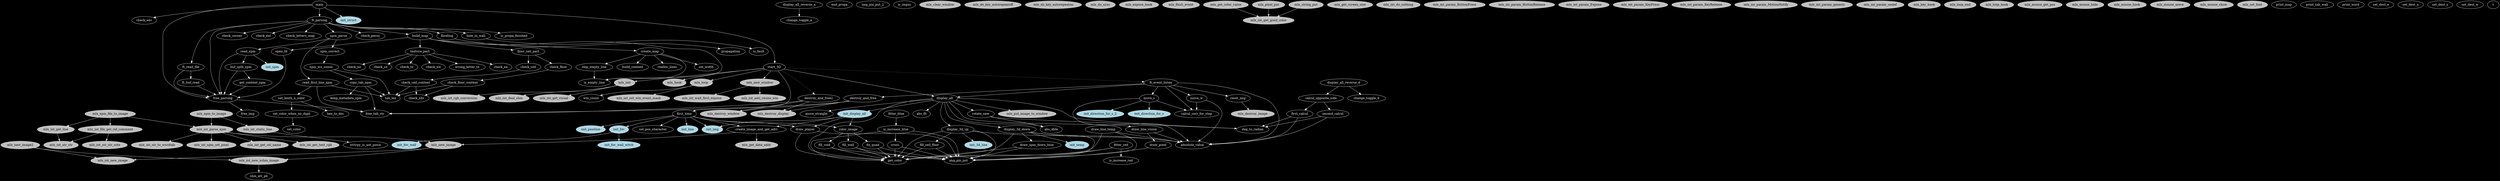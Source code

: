 digraph callgraph {
	graph [bgcolor=black fontcolor=white];
	node [bgcolor=black fontcolor=white color=white];
	edge [color=white];
	"abs_dble" [];
	"abs_flt" [];
	"absolute_value" [];
	"buf_split_xpm" [];
	"build_content" [];
	"build_map" [];
	"calcul_corr_for_step" [];
	"calcul_opposite_side" [];
	"change_toggle_a" [];
	"change_toggle_d" [];
	"check_ceil" [];
	"check_ceil_content" [];
	"check_corner" [];
	"check_ea" [];
	"check_env" [];
	"check_ext" [];
	"check_floor" [];
	"check_floor_content" [];
	"check_letters_map" [];
	"check_nbr" [];
	"check_no" [];
	"check_perso" [];
	"check_so" [];
	"check_tx" [];
	"check_we" [];
	"color_image" [];
	"copy_tab_xpm" [];
	"create_image_and_get_adrr" [];
	"create_map" [];
	"cross" [];
	"deg_to_radian" [];
	"destroy_and_free" [];
	"destroy_and_free2" [];
	"display_3d_down" [];
	"display_3d_up" [];
	"display_all" [];
	"display_all_reverse_a" [];
	"display_all_reverse_d" [];
	"do_quad" [];
	"draw_line_temp" [];
	"draw_line_vision" [];
	"draw_pixel" [];
	"draw_player" [];
	"draw_xpm_down_blue" [];
	"end_propa" [];
	"fill_ceil_floor" [];
	"fill_void" [];
	"fill_wall" [];
	"first_calcul" [];
	"first_time" [];
	"fitter_blue" [];
	"fitter_red" [];
	"flooding" [];
	"floor_ceil_part" [];
	"free_img" [];
	"free_parsing" [];
	"free_tab_str" [];
	"ft_buf_read" [];
	"ft_event_listen" [];
	"ft_parsing" [];
	"ft_read_file" [];
	"get_color" [];
	"get_content_xpm" [];
	"hex_to_dec" [];
	"hole_in_wall" [];
	"img_pix_put" [];
	"img_pix_put_2" [];
	"init_3d_line" [ style=filled fontcolor=black fillcolor=lightblue];
	"init_direction_for_s" [ style=filled fontcolor=black fillcolor=lightblue];
	"init_direction_for_s_2" [ style=filled fontcolor=black fillcolor=lightblue];
	"init_display_all" [ style=filled fontcolor=black fillcolor=lightblue];
	"init_fov" [ style=filled fontcolor=black fillcolor=lightblue];
	"init_fov_wall" [ style=filled fontcolor=black fillcolor=lightblue];
	"init_fov_wall_witch" [ style=filled fontcolor=black fillcolor=lightblue];
	"init_img" [ style=filled fontcolor=black fillcolor=lightblue];
	"init_line" [ style=filled fontcolor=black fillcolor=lightblue];
	"init_position" [ style=filled fontcolor=black fillcolor=lightblue];
	"init_struct" [ style=filled fontcolor=black fillcolor=lightblue];
	"init_temp" [ style=filled fontcolor=black fillcolor=lightblue];
	"init_xpm" [ style=filled fontcolor=black fillcolor=lightblue];
	"is_empty_line" [];
	"is_fault" [];
	"is_impur" [];
	"is_increase_blue" [];
	"is_increase_red" [];
	"is_propa_finished" [];
	"keep_metadata_xpm" [];
	"main" [];
	"mlx_clear_window" [ style=filled fontcolor=black fillcolor=gray];
	"mlx_destroy_display" [ style=filled fontcolor=black fillcolor=gray];
	"mlx_destroy_image" [ style=filled fontcolor=black fillcolor=gray];
	"mlx_destroy_window" [ style=filled fontcolor=black fillcolor=gray];
	"mlx_do_key_autorepeatoff" [ style=filled fontcolor=black fillcolor=gray];
	"mlx_do_key_autorepeaton" [ style=filled fontcolor=black fillcolor=gray];
	"mlx_do_sync" [ style=filled fontcolor=black fillcolor=gray];
	"mlx_expose_hook" [ style=filled fontcolor=black fillcolor=gray];
	"mlx_flush_event" [ style=filled fontcolor=black fillcolor=gray];
	"mlx_get_color_value" [ style=filled fontcolor=black fillcolor=gray];
	"mlx_get_data_addr" [ style=filled fontcolor=black fillcolor=gray];
	"mlx_get_screen_size" [ style=filled fontcolor=black fillcolor=gray];
	"mlx_hook" [ style=filled fontcolor=black fillcolor=gray];
	"mlx_init" [ style=filled fontcolor=black fillcolor=gray];
	"mlx_int_anti_resize_win" [ style=filled fontcolor=black fillcolor=gray];
	"mlx_int_deal_shm" [ style=filled fontcolor=black fillcolor=gray];
	"mlx_int_do_nothing" [ style=filled fontcolor=black fillcolor=gray];
	"mlx_int_file_get_rid_comment" [ style=filled fontcolor=black fillcolor=gray];
	"mlx_int_get_col_name" [ style=filled fontcolor=black fillcolor=gray];
	"mlx_int_get_good_color" [ style=filled fontcolor=black fillcolor=gray];
	"mlx_int_get_line" [ style=filled fontcolor=black fillcolor=gray];
	"mlx_int_get_text_rgb" [ style=filled fontcolor=black fillcolor=gray];
	"mlx_int_get_visual" [ style=filled fontcolor=black fillcolor=gray];
	"mlx_int_new_image" [ style=filled fontcolor=black fillcolor=gray];
	"mlx_int_new_xshm_image" [ style=filled fontcolor=black fillcolor=gray];
	"mlx_int_param_ButtonPress" [ style=filled fontcolor=black fillcolor=gray];
	"mlx_int_param_ButtonRelease" [ style=filled fontcolor=black fillcolor=gray];
	"mlx_int_param_Expose" [ style=filled fontcolor=black fillcolor=gray];
	"mlx_int_param_KeyPress" [ style=filled fontcolor=black fillcolor=gray];
	"mlx_int_param_KeyRelease" [ style=filled fontcolor=black fillcolor=gray];
	"mlx_int_param_MotionNotify" [ style=filled fontcolor=black fillcolor=gray];
	"mlx_int_param_generic" [ style=filled fontcolor=black fillcolor=gray];
	"mlx_int_param_undef" [ style=filled fontcolor=black fillcolor=gray];
	"mlx_int_parse_xpm" [ style=filled fontcolor=black fillcolor=gray];
	"mlx_int_rgb_conversion" [ style=filled fontcolor=black fillcolor=gray];
	"mlx_int_set_win_event_mask" [ style=filled fontcolor=black fillcolor=gray];
	"mlx_int_static_line" [ style=filled fontcolor=black fillcolor=gray];
	"mlx_int_str_str" [ style=filled fontcolor=black fillcolor=gray];
	"mlx_int_str_str_cote" [ style=filled fontcolor=black fillcolor=gray];
	"mlx_int_str_to_wordtab" [ style=filled fontcolor=black fillcolor=gray];
	"mlx_int_wait_first_expose" [ style=filled fontcolor=black fillcolor=gray];
	"mlx_int_xpm_set_pixel" [ style=filled fontcolor=black fillcolor=gray];
	"mlx_key_hook" [ style=filled fontcolor=black fillcolor=gray];
	"mlx_loop" [ style=filled fontcolor=black fillcolor=gray];
	"mlx_loop_end" [ style=filled fontcolor=black fillcolor=gray];
	"mlx_loop_hook" [ style=filled fontcolor=black fillcolor=gray];
	"mlx_mouse_get_pos" [ style=filled fontcolor=black fillcolor=gray];
	"mlx_mouse_hide" [ style=filled fontcolor=black fillcolor=gray];
	"mlx_mouse_hook" [ style=filled fontcolor=black fillcolor=gray];
	"mlx_mouse_move" [ style=filled fontcolor=black fillcolor=gray];
	"mlx_mouse_show" [ style=filled fontcolor=black fillcolor=gray];
	"mlx_new_image" [ style=filled fontcolor=black fillcolor=gray];
	"mlx_new_image2" [ style=filled fontcolor=black fillcolor=gray];
	"mlx_new_window" [ style=filled fontcolor=black fillcolor=gray];
	"mlx_pixel_put" [ style=filled fontcolor=black fillcolor=gray];
	"mlx_put_image_to_window" [ style=filled fontcolor=black fillcolor=gray];
	"mlx_set_font" [ style=filled fontcolor=black fillcolor=gray];
	"mlx_string_put" [ style=filled fontcolor=black fillcolor=gray];
	"mlx_xpm_file_to_image" [ style=filled fontcolor=black fillcolor=gray];
	"mlx_xpm_to_image" [ style=filled fontcolor=black fillcolor=gray];
	"move_s" [];
	"move_straight" [];
	"move_w" [];
	"open_fd" [];
	"print_map" [];
	"print_tab_wall" [];
	"print_word" [];
	"propagation" [];
	"read_first_line_xpm" [];
	"read_xpm" [];
	"realloc_lines" [];
	"reset_img" [];
	"rotate_new" [];
	"second_calcul" [];
	"set_color" [];
	"set_color_when_no_digit" [];
	"set_dest_e" [];
	"set_dest_n" [];
	"set_dest_s" [];
	"set_dest_w" [];
	"set_lenth_n_color" [];
	"set_pos_character" [];
	"set_width" [];
	"shm_att_pb" [];
	"skip_empty_line" [];
	"start_3D" [];
	"strlcpy_is_not_posix" [];
	"t" [];
	"tab_len" [];
	"texture_part" [];
	"win_count" [];
	"wrong_letter_tx" [];
	"xpm_correct" [];
	"xpm_parse" [];
	"xpm_wo_comm" [];
	"buf_split_xpm" -> "free_parsing" [style=solid];
	"buf_split_xpm" -> "get_content_xpm" [style=solid];
	"build_map" -> "create_map" [style=solid];
	"build_map" -> "floor_ceil_part" [style=solid];
	"build_map" -> "is_empty_line" [style=solid];
	"build_map" -> "open_fd" [style=solid];
	"build_map" -> "texture_part" [style=solid];
	"calcul_opposite_side" -> "first_calcul" [style=solid];
	"calcul_opposite_side" -> "second_calcul" [style=solid];
	"check_ceil" -> "check_ceil_content" [style=solid];
	"check_ceil_content" -> "check_nbr" [style=solid];
	"check_ceil_content" -> "tab_len" [style=solid];
	"check_floor" -> "check_floor_content" [style=solid];
	"check_floor_content" -> "check_nbr" [style=solid];
	"check_floor_content" -> "tab_len" [style=solid];
	"color_image" -> "do_quad" [style=solid];
	"color_image" -> "fill_void" [style=solid];
	"color_image" -> "fill_wall" [style=solid];
	"copy_tab_xpm" -> "free_tab_str" [style=solid];
	"copy_tab_xpm" -> "keep_metadata_xpm" [style=solid];
	"copy_tab_xpm" -> "tab_len" [style=solid];
	"create_image_and_get_adrr" -> "mlx_get_data_addr" [style=solid style=filled fontcolor=black fillcolor=gray];
	"create_image_and_get_adrr" -> "mlx_new_image" [style=solid style=filled fontcolor=black fillcolor=gray];
	"create_map" -> "build_content" [style=solid];
	"create_map" -> "is_empty_line" [style=solid];
	"create_map" -> "realloc_lines" [style=solid];
	"create_map" -> "set_width" [style=solid];
	"create_map" -> "skip_empty_line" [style=solid];
	"cross" -> "get_color" [style=solid];
	"cross" -> "img_pix_put" [style=solid];
	"destroy_and_free" -> "free_tab_str" [style=solid];
	"destroy_and_free" -> "mlx_destroy_display" [style=solid style=filled fontcolor=black fillcolor=gray];
	"destroy_and_free" -> "mlx_destroy_window" [style=solid style=filled fontcolor=black fillcolor=gray];
	"destroy_and_free2" -> "free_tab_str" [style=solid];
	"destroy_and_free2" -> "mlx_destroy_display" [style=solid style=filled fontcolor=black fillcolor=gray];
	"destroy_and_free2" -> "mlx_destroy_window" [style=solid style=filled fontcolor=black fillcolor=gray];
	"display_3d_down" -> "absolute_value" [style=solid];
	"display_3d_down" -> "draw_xpm_down_blue" [style=solid];
	"display_3d_down" -> "get_color" [style=solid];
	"display_3d_down" -> "img_pix_put" [style=solid];
	"display_3d_down" -> "init_temp" [style=solid style=filled fontcolor=black fillcolor=lightblue];
	"display_3d_up" -> "absolute_value" [style=solid];
	"display_3d_up" -> "fill_ceil_floor" [style=solid];
	"display_3d_up" -> "get_color" [style=solid];
	"display_3d_up" -> "img_pix_put" [style=solid];
	"display_3d_up" -> "init_3d_line" [style=solid style=filled fontcolor=black fillcolor=lightblue];
	"display_all" -> "abs_dble" [style=solid];
	"display_all" -> "abs_flt" [style=solid];
	"display_all" -> "deg_to_radian" [style=solid];
	"display_all" -> "display_3d_down" [style=solid];
	"display_all" -> "display_3d_up" [style=solid];
	"display_all" -> "draw_line_vision" [style=solid];
	"display_all" -> "get_color" [style=solid];
	"display_all" -> "init_display_all" [style=solid style=filled fontcolor=black fillcolor=lightblue];
	"display_all" -> "mlx_put_image_to_window" [style=solid style=filled fontcolor=black fillcolor=gray];
	"display_all" -> "move_straight" [style=solid];
	"display_all" -> "rotate_new" [style=solid];
	"display_all_reverse_a" -> "change_toggle_a" [style=solid];
	"display_all_reverse_d" -> "calcul_opposite_side" [style=solid];
	"display_all_reverse_d" -> "change_toggle_d" [style=solid];
	"do_quad" -> "get_color" [style=solid];
	"do_quad" -> "img_pix_put" [style=solid];
	"draw_line_temp" -> "absolute_value" [style=solid];
	"draw_line_temp" -> "get_color" [style=solid];
	"draw_line_temp" -> "img_pix_put" [style=solid];
	"draw_line_vision" -> "absolute_value" [style=solid];
	"draw_line_vision" -> "draw_pixel" [style=solid];
	"draw_pixel" -> "img_pix_put" [style=solid];
	"draw_player" -> "get_color" [style=solid];
	"draw_player" -> "img_pix_put" [style=solid];
	"draw_xpm_down_blue" -> "get_color" [style=solid];
	"draw_xpm_down_blue" -> "img_pix_put" [style=solid];
	"fill_ceil_floor" -> "get_color" [style=solid];
	"fill_ceil_floor" -> "img_pix_put" [style=solid];
	"fill_void" -> "get_color" [style=solid];
	"fill_void" -> "img_pix_put" [style=solid];
	"fill_wall" -> "get_color" [style=solid];
	"fill_wall" -> "img_pix_put" [style=solid];
	"first_calcul" -> "absolute_value" [style=solid];
	"first_calcul" -> "deg_to_radian" [style=solid];
	"first_time" -> "color_image" [style=solid];
	"first_time" -> "create_image_and_get_adrr" [style=solid];
	"first_time" -> "draw_player" [style=solid];
	"first_time" -> "init_fov" [style=solid style=filled fontcolor=black fillcolor=lightblue];
	"first_time" -> "init_img" [style=solid style=filled fontcolor=black fillcolor=lightblue];
	"first_time" -> "init_line" [style=solid style=filled fontcolor=black fillcolor=lightblue];
	"first_time" -> "init_position" [style=solid style=filled fontcolor=black fillcolor=lightblue];
	"first_time" -> "set_pos_character" [style=solid];
	"fitter_blue" -> "is_increase_blue" [style=solid];
	"fitter_red" -> "get_color" [style=solid];
	"fitter_red" -> "img_pix_put" [style=solid];
	"fitter_red" -> "is_increase_red" [style=solid];
	"flooding" -> "propagation" [style=solid];
	"floor_ceil_part" -> "check_ceil" [style=solid];
	"floor_ceil_part" -> "check_floor" [style=solid];
	"free_parsing" -> "free_img" [style=solid];
	"free_parsing" -> "free_tab_str" [style=solid];
	"ft_buf_read" -> "free_parsing" [style=solid];
	"ft_event_listen" -> "absolute_value" [style=solid];
	"ft_event_listen" -> "calcul_corr_for_step" [style=solid];
	"ft_event_listen" -> "destroy_and_free" [style=solid];
	"ft_event_listen" -> "display_all" [style=solid];
	"ft_event_listen" -> "move_s" [style=solid];
	"ft_event_listen" -> "move_w" [style=solid];
	"ft_event_listen" -> "reset_img" [style=solid];
	"ft_parsing" -> "build_map" [style=solid];
	"ft_parsing" -> "check_corner" [style=solid];
	"ft_parsing" -> "check_ext" [style=solid];
	"ft_parsing" -> "check_letters_map" [style=solid];
	"ft_parsing" -> "check_perso" [style=solid];
	"ft_parsing" -> "flooding" [style=solid];
	"ft_parsing" -> "free_parsing" [style=solid];
	"ft_parsing" -> "ft_read_file" [style=solid];
	"ft_parsing" -> "hole_in_wall" [style=solid];
	"ft_parsing" -> "is_propa_finished" [style=solid];
	"ft_parsing" -> "xpm_parse" [style=solid];
	"ft_read_file" -> "free_parsing" [style=solid];
	"ft_read_file" -> "ft_buf_read" [style=solid];
	"get_content_xpm" -> "free_parsing" [style=solid];
	"hole_in_wall" -> "is_fault" [style=solid];
	"init_display_all" -> "color_image" [style=solid style=filled fontcolor=black fillcolor=lightblue];
	"init_display_all" -> "create_image_and_get_adrr" [style=solid style=filled fontcolor=black fillcolor=lightblue];
	"init_display_all" -> "draw_player" [style=solid style=filled fontcolor=black fillcolor=lightblue];
	"init_display_all" -> "init_img" [style=solid style=filled fontcolor=black fillcolor=lightblue];
	"init_fov" -> "init_fov_wall" [style=solid style=filled fontcolor=black fillcolor=lightblue];
	"init_fov" -> "init_fov_wall_witch" [style=solid style=filled fontcolor=black fillcolor=lightblue];
	"is_increase_blue" -> "cross" [style=solid];
	"is_increase_blue" -> "get_color" [style=solid];
	"is_increase_blue" -> "img_pix_put" [style=solid];
	"main" -> "check_env" [style=solid];
	"main" -> "free_parsing" [style=solid];
	"main" -> "ft_parsing" [style=solid];
	"main" -> "init_struct" [style=solid style=filled fontcolor=black fillcolor=lightblue];
	"main" -> "start_3D" [style=solid];
	"mlx_get_color_value" -> "mlx_int_get_good_color" [style=solid style=filled fontcolor=black fillcolor=gray];
	"mlx_init" -> "mlx_int_deal_shm" [style=solid style=filled fontcolor=black fillcolor=gray];
	"mlx_init" -> "mlx_int_get_visual" [style=solid style=filled fontcolor=black fillcolor=gray];
	"mlx_init" -> "mlx_int_rgb_conversion" [style=solid style=filled fontcolor=black fillcolor=gray];
	"mlx_int_file_get_rid_comment" -> "mlx_int_str_str" [style=solid style=filled fontcolor=black fillcolor=gray];
	"mlx_int_file_get_rid_comment" -> "mlx_int_str_str_cote" [style=solid style=filled fontcolor=black fillcolor=gray];
	"mlx_int_get_line" -> "mlx_int_str_str" [style=solid style=filled fontcolor=black fillcolor=gray];
	"mlx_int_new_xshm_image" -> "shm_att_pb" [style=dotted style=filled fontcolor=black fillcolor=gray];
	"mlx_int_parse_xpm" -> "mlx_int_get_col_name" [style=solid style=filled fontcolor=black fillcolor=gray];
	"mlx_int_parse_xpm" -> "mlx_int_get_text_rgb" [style=solid style=filled fontcolor=black fillcolor=gray];
	"mlx_int_parse_xpm" -> "mlx_int_str_to_wordtab" [style=solid style=filled fontcolor=black fillcolor=gray];
	"mlx_int_parse_xpm" -> "mlx_int_xpm_set_pixel" [style=solid style=filled fontcolor=black fillcolor=gray];
	"mlx_int_parse_xpm" -> "mlx_new_image" [style=solid style=filled fontcolor=black fillcolor=gray];
	"mlx_int_static_line" -> "strlcpy_is_not_posix" [style=solid style=filled fontcolor=black fillcolor=gray];
	"mlx_loop" -> "mlx_int_set_win_event_mask" [style=solid style=filled fontcolor=black fillcolor=gray];
	"mlx_loop" -> "win_count" [style=solid style=filled fontcolor=black fillcolor=gray];
	"mlx_new_image" -> "mlx_int_new_image" [style=solid style=filled fontcolor=black fillcolor=gray];
	"mlx_new_image" -> "mlx_int_new_xshm_image" [style=solid style=filled fontcolor=black fillcolor=gray];
	"mlx_new_image2" -> "mlx_int_new_image" [style=solid style=filled fontcolor=black fillcolor=gray];
	"mlx_new_image2" -> "mlx_int_new_xshm_image" [style=solid style=filled fontcolor=black fillcolor=gray];
	"mlx_new_window" -> "mlx_int_anti_resize_win" [style=solid style=filled fontcolor=black fillcolor=gray];
	"mlx_new_window" -> "mlx_int_wait_first_expose" [style=solid style=filled fontcolor=black fillcolor=gray];
	"mlx_pixel_put" -> "mlx_int_get_good_color" [style=solid style=filled fontcolor=black fillcolor=gray];
	"mlx_string_put" -> "mlx_int_get_good_color" [style=solid style=filled fontcolor=black fillcolor=gray];
	"mlx_xpm_file_to_image" -> "mlx_int_file_get_rid_comment" [style=solid style=filled fontcolor=black fillcolor=gray];
	"mlx_xpm_file_to_image" -> "mlx_int_get_line" [style=dotted style=filled fontcolor=black fillcolor=gray];
	"mlx_xpm_file_to_image" -> "mlx_int_parse_xpm" [style=solid style=filled fontcolor=black fillcolor=gray];
	"mlx_xpm_to_image" -> "mlx_int_parse_xpm" [style=solid style=filled fontcolor=black fillcolor=gray];
	"mlx_xpm_to_image" -> "mlx_int_static_line" [style=dotted style=filled fontcolor=black fillcolor=gray];
	"move_s" -> "absolute_value" [style=solid];
	"move_s" -> "calcul_corr_for_step" [style=solid];
	"move_s" -> "init_direction_for_s" [style=solid style=filled fontcolor=black fillcolor=lightblue];
	"move_s" -> "init_direction_for_s_2" [style=solid style=filled fontcolor=black fillcolor=lightblue];
	"move_w" -> "absolute_value" [style=solid];
	"move_w" -> "calcul_corr_for_step" [style=solid];
	"open_fd" -> "free_parsing" [style=solid];
	"read_first_line_xpm" -> "free_tab_str" [style=solid];
	"read_first_line_xpm" -> "set_lenth_n_color" [style=solid];
	"read_first_line_xpm" -> "tab_len" [style=solid];
	"read_xpm" -> "buf_split_xpm" [style=solid];
	"read_xpm" -> "free_parsing" [style=solid];
	"read_xpm" -> "init_xpm" [style=solid style=filled fontcolor=black fillcolor=lightblue];
	"reset_img" -> "mlx_destroy_image" [style=solid style=filled fontcolor=black fillcolor=gray];
	"rotate_new" -> "abs_dble" [style=solid];
	"rotate_new" -> "deg_to_radian" [style=solid];
	"second_calcul" -> "absolute_value" [style=solid];
	"second_calcul" -> "deg_to_radian" [style=solid];
	"set_color_when_no_digit" -> "set_color" [style=solid];
	"set_lenth_n_color" -> "hex_to_dec" [style=solid];
	"set_lenth_n_color" -> "set_color_when_no_digit" [style=solid];
	"skip_empty_line" -> "is_empty_line" [style=solid];
	"start_3D" -> "destroy_and_free2" [style=dotted];
	"start_3D" -> "display_all" [style=solid];
	"start_3D" -> "first_time" [style=solid];
	"start_3D" -> "ft_event_listen" [style=dotted];
	"start_3D" -> "mlx_hook" [style=solid style=filled fontcolor=black fillcolor=gray];
	"start_3D" -> "mlx_init" [style=solid style=filled fontcolor=black fillcolor=gray];
	"start_3D" -> "mlx_loop" [style=solid style=filled fontcolor=black fillcolor=gray];
	"start_3D" -> "mlx_new_window" [style=solid style=filled fontcolor=black fillcolor=gray];
	"texture_part" -> "check_ea" [style=solid];
	"texture_part" -> "check_no" [style=solid];
	"texture_part" -> "check_so" [style=solid];
	"texture_part" -> "check_tx" [style=solid];
	"texture_part" -> "check_we" [style=solid];
	"texture_part" -> "wrong_letter_tx" [style=solid];
	"xpm_correct" -> "xpm_wo_comm" [style=solid];
	"xpm_parse" -> "read_first_line_xpm" [style=solid];
	"xpm_parse" -> "read_xpm" [style=solid];
	"xpm_parse" -> "xpm_correct" [style=solid];
	"xpm_wo_comm" -> "copy_tab_xpm" [style=solid];
	"xpm_wo_comm" -> "tab_len" [style=solid];
}
